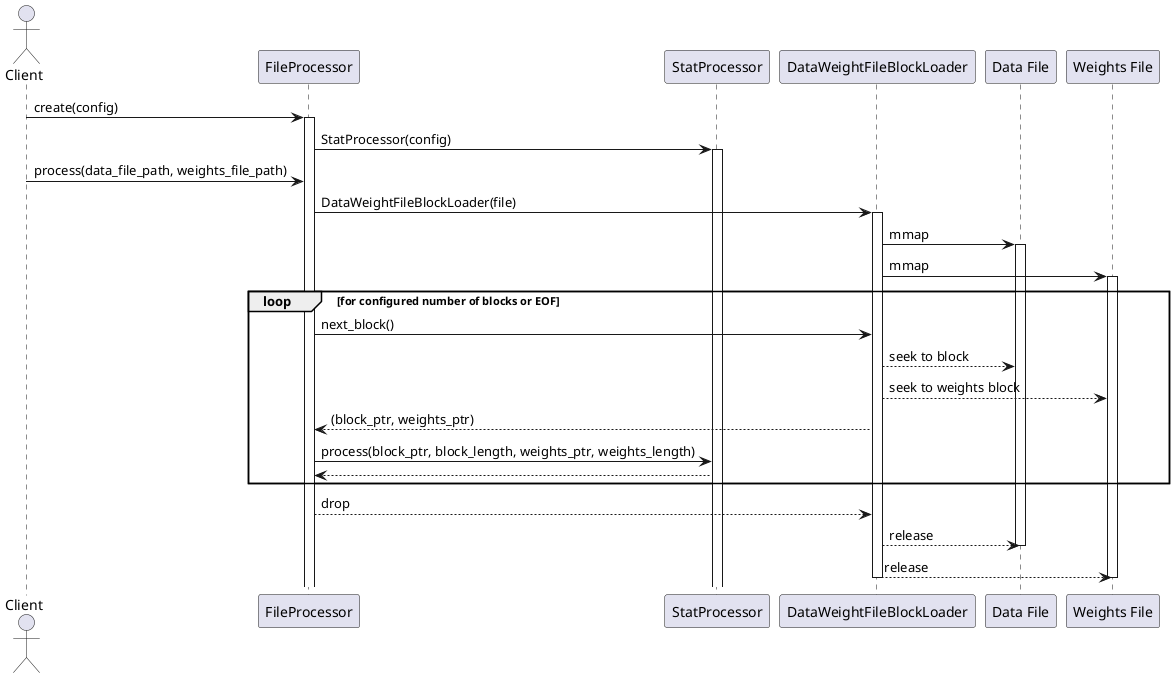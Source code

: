 @startuml PST STAT DADA file processor
actor Client
Client -> FileProcessor: create(config)
activate FileProcessor
FileProcessor -> StatProcessor: StatProcessor(config)
activate StatProcessor
Client -> FileProcessor: process(data_file_path, weights_file_path)
FileProcessor -> DataWeightFileBlockLoader: DataWeightFileBlockLoader(file)
activate DataWeightFileBlockLoader
DataWeightFileBlockLoader -> "Data File": mmap
activate "Data File"
DataWeightFileBlockLoader -> "Weights File": mmap
activate "Weights File"

loop for configured number of blocks or EOF
  FileProcessor -> DataWeightFileBlockLoader: next_block()
  DataWeightFileBlockLoader --> "Data File": seek to block
  DataWeightFileBlockLoader --> "Weights File": seek to weights block
  FileProcessor <-- DataWeightFileBlockLoader: (block_ptr, weights_ptr)
  FileProcessor -> StatProcessor: process(block_ptr, block_length, weights_ptr, weights_length)
  FileProcessor <-- StatProcessor
end

FileProcessor --> DataWeightFileBlockLoader: drop
DataWeightFileBlockLoader --> "Data File": release
deactivate "Data File"
DataWeightFileBlockLoader --> "Weights File": release
deactivate "Weights File"
deactivate DataWeightFileBlockLoader

' FileProcessor -> DataWeightFileBlockLoader: create
' activate DataWeightFileBlockLoader
' DataWeightFileBlockLoader -> File: mmap
' activate File
' loop while data present
'   FileProcessor -> DataWeightFileBlockLoader: read next
'   FileProcessor <-- DataWeightFileBlockLoader: return next block ptr or null
'   alt data present
'     FileProcessor -> StatProcessor: process(block_ptr, block_length)
'   else no data preset
'     Client <-- FileProcessor: process complete
'   end
' end

@enduml